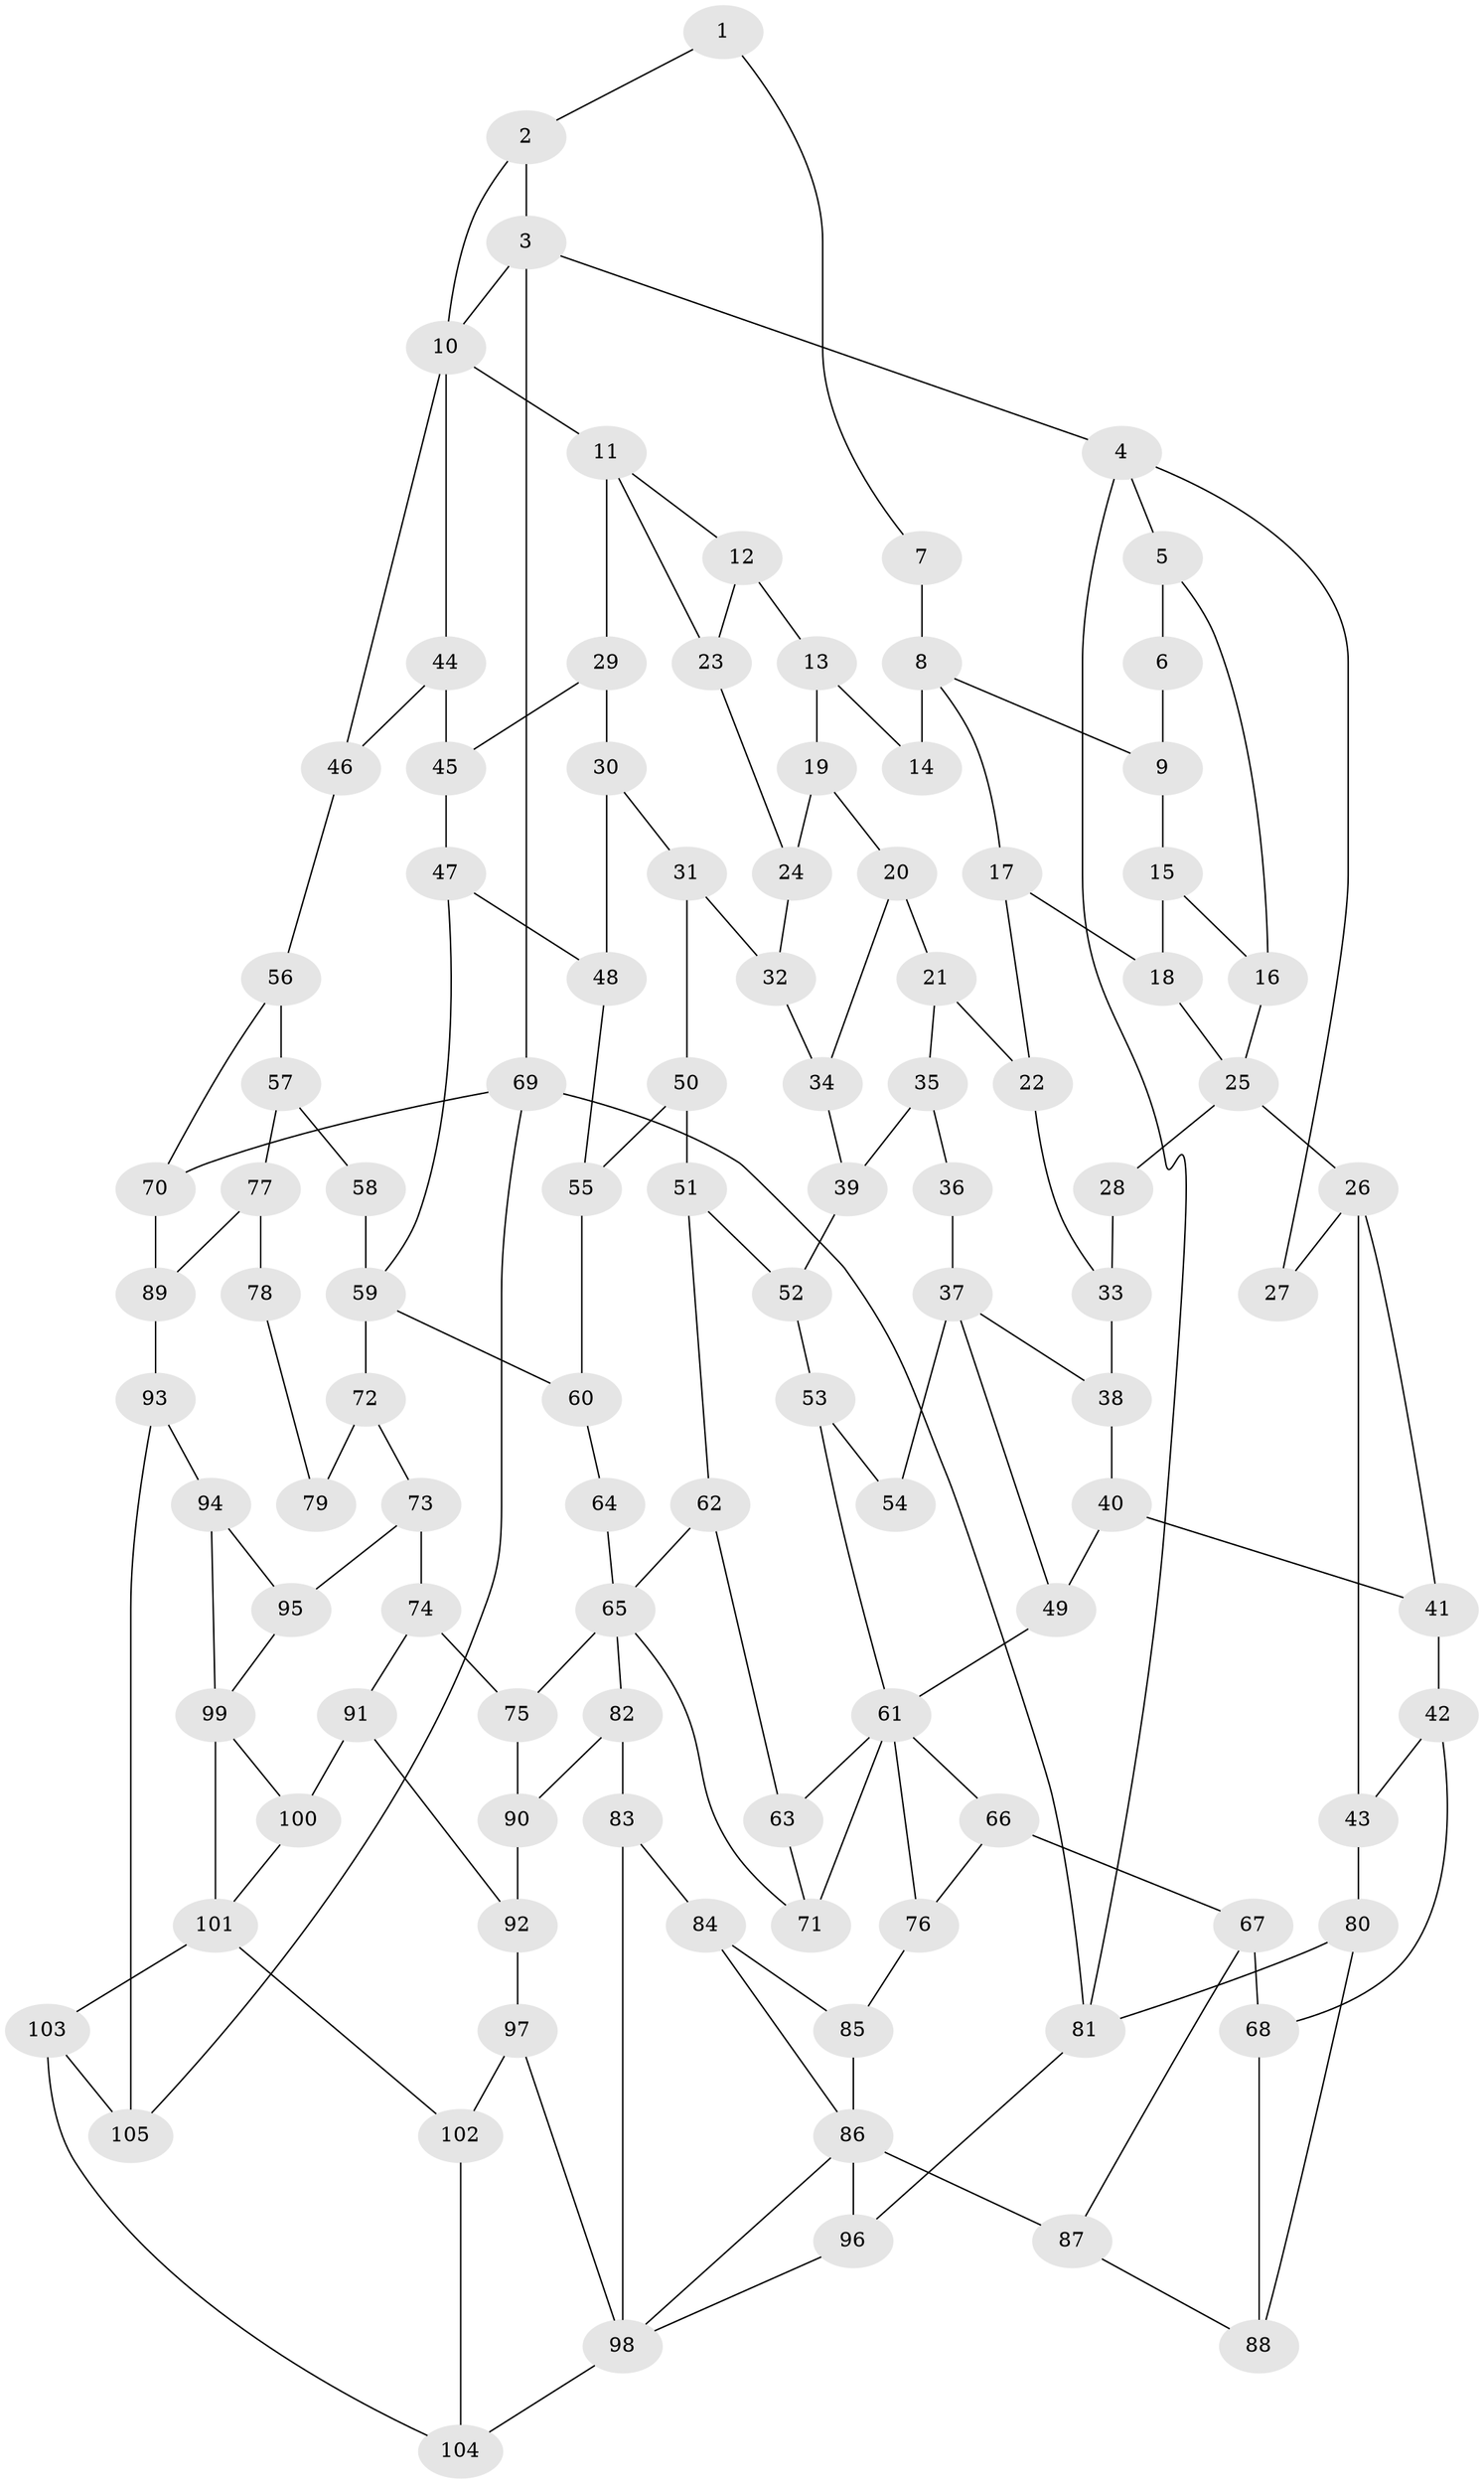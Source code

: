 // original degree distribution, {3: 0.013513513513513514, 4: 0.20270270270270271, 6: 0.1891891891891892, 5: 0.5945945945945946}
// Generated by graph-tools (version 1.1) at 2025/54/03/04/25 22:54:38]
// undirected, 105 vertices, 163 edges
graph export_dot {
  node [color=gray90,style=filled];
  1;
  2;
  3;
  4;
  5;
  6;
  7;
  8;
  9;
  10;
  11;
  12;
  13;
  14;
  15;
  16;
  17;
  18;
  19;
  20;
  21;
  22;
  23;
  24;
  25;
  26;
  27;
  28;
  29;
  30;
  31;
  32;
  33;
  34;
  35;
  36;
  37;
  38;
  39;
  40;
  41;
  42;
  43;
  44;
  45;
  46;
  47;
  48;
  49;
  50;
  51;
  52;
  53;
  54;
  55;
  56;
  57;
  58;
  59;
  60;
  61;
  62;
  63;
  64;
  65;
  66;
  67;
  68;
  69;
  70;
  71;
  72;
  73;
  74;
  75;
  76;
  77;
  78;
  79;
  80;
  81;
  82;
  83;
  84;
  85;
  86;
  87;
  88;
  89;
  90;
  91;
  92;
  93;
  94;
  95;
  96;
  97;
  98;
  99;
  100;
  101;
  102;
  103;
  104;
  105;
  1 -- 2 [weight=1.0];
  1 -- 7 [weight=1.0];
  2 -- 3 [weight=1.0];
  2 -- 10 [weight=1.0];
  3 -- 4 [weight=1.0];
  3 -- 10 [weight=1.0];
  3 -- 69 [weight=1.0];
  4 -- 5 [weight=1.0];
  4 -- 27 [weight=1.0];
  4 -- 81 [weight=1.0];
  5 -- 6 [weight=1.0];
  5 -- 16 [weight=1.0];
  6 -- 9 [weight=1.0];
  7 -- 8 [weight=2.0];
  8 -- 9 [weight=1.0];
  8 -- 14 [weight=2.0];
  8 -- 17 [weight=1.0];
  9 -- 15 [weight=1.0];
  10 -- 11 [weight=2.0];
  10 -- 44 [weight=1.0];
  10 -- 46 [weight=1.0];
  11 -- 12 [weight=1.0];
  11 -- 23 [weight=1.0];
  11 -- 29 [weight=1.0];
  12 -- 13 [weight=1.0];
  12 -- 23 [weight=1.0];
  13 -- 14 [weight=1.0];
  13 -- 19 [weight=1.0];
  15 -- 16 [weight=1.0];
  15 -- 18 [weight=1.0];
  16 -- 25 [weight=1.0];
  17 -- 18 [weight=1.0];
  17 -- 22 [weight=1.0];
  18 -- 25 [weight=1.0];
  19 -- 20 [weight=1.0];
  19 -- 24 [weight=1.0];
  20 -- 21 [weight=1.0];
  20 -- 34 [weight=1.0];
  21 -- 22 [weight=1.0];
  21 -- 35 [weight=1.0];
  22 -- 33 [weight=1.0];
  23 -- 24 [weight=1.0];
  24 -- 32 [weight=1.0];
  25 -- 26 [weight=2.0];
  25 -- 28 [weight=2.0];
  26 -- 27 [weight=2.0];
  26 -- 41 [weight=1.0];
  26 -- 43 [weight=1.0];
  28 -- 33 [weight=1.0];
  29 -- 30 [weight=1.0];
  29 -- 45 [weight=1.0];
  30 -- 31 [weight=1.0];
  30 -- 48 [weight=1.0];
  31 -- 32 [weight=1.0];
  31 -- 50 [weight=1.0];
  32 -- 34 [weight=1.0];
  33 -- 38 [weight=1.0];
  34 -- 39 [weight=1.0];
  35 -- 36 [weight=1.0];
  35 -- 39 [weight=1.0];
  36 -- 37 [weight=2.0];
  37 -- 38 [weight=1.0];
  37 -- 49 [weight=1.0];
  37 -- 54 [weight=2.0];
  38 -- 40 [weight=1.0];
  39 -- 52 [weight=1.0];
  40 -- 41 [weight=1.0];
  40 -- 49 [weight=1.0];
  41 -- 42 [weight=1.0];
  42 -- 43 [weight=1.0];
  42 -- 68 [weight=1.0];
  43 -- 80 [weight=1.0];
  44 -- 45 [weight=1.0];
  44 -- 46 [weight=1.0];
  45 -- 47 [weight=1.0];
  46 -- 56 [weight=1.0];
  47 -- 48 [weight=1.0];
  47 -- 59 [weight=1.0];
  48 -- 55 [weight=1.0];
  49 -- 61 [weight=1.0];
  50 -- 51 [weight=1.0];
  50 -- 55 [weight=1.0];
  51 -- 52 [weight=1.0];
  51 -- 62 [weight=1.0];
  52 -- 53 [weight=1.0];
  53 -- 54 [weight=1.0];
  53 -- 61 [weight=1.0];
  55 -- 60 [weight=1.0];
  56 -- 57 [weight=1.0];
  56 -- 70 [weight=1.0];
  57 -- 58 [weight=1.0];
  57 -- 77 [weight=1.0];
  58 -- 59 [weight=2.0];
  59 -- 60 [weight=1.0];
  59 -- 72 [weight=2.0];
  60 -- 64 [weight=1.0];
  61 -- 63 [weight=1.0];
  61 -- 66 [weight=1.0];
  61 -- 71 [weight=1.0];
  61 -- 76 [weight=1.0];
  62 -- 63 [weight=1.0];
  62 -- 65 [weight=1.0];
  63 -- 71 [weight=1.0];
  64 -- 65 [weight=2.0];
  65 -- 71 [weight=1.0];
  65 -- 75 [weight=1.0];
  65 -- 82 [weight=1.0];
  66 -- 67 [weight=1.0];
  66 -- 76 [weight=1.0];
  67 -- 68 [weight=1.0];
  67 -- 87 [weight=1.0];
  68 -- 88 [weight=1.0];
  69 -- 70 [weight=1.0];
  69 -- 81 [weight=1.0];
  69 -- 105 [weight=1.0];
  70 -- 89 [weight=1.0];
  72 -- 73 [weight=1.0];
  72 -- 79 [weight=2.0];
  73 -- 74 [weight=1.0];
  73 -- 95 [weight=1.0];
  74 -- 75 [weight=1.0];
  74 -- 91 [weight=1.0];
  75 -- 90 [weight=1.0];
  76 -- 85 [weight=1.0];
  77 -- 78 [weight=2.0];
  77 -- 89 [weight=1.0];
  78 -- 79 [weight=1.0];
  80 -- 81 [weight=1.0];
  80 -- 88 [weight=1.0];
  81 -- 96 [weight=1.0];
  82 -- 83 [weight=1.0];
  82 -- 90 [weight=1.0];
  83 -- 84 [weight=1.0];
  83 -- 98 [weight=1.0];
  84 -- 85 [weight=1.0];
  84 -- 86 [weight=1.0];
  85 -- 86 [weight=1.0];
  86 -- 87 [weight=2.0];
  86 -- 96 [weight=1.0];
  86 -- 98 [weight=1.0];
  87 -- 88 [weight=1.0];
  89 -- 93 [weight=1.0];
  90 -- 92 [weight=1.0];
  91 -- 92 [weight=1.0];
  91 -- 100 [weight=1.0];
  92 -- 97 [weight=1.0];
  93 -- 94 [weight=1.0];
  93 -- 105 [weight=1.0];
  94 -- 95 [weight=1.0];
  94 -- 99 [weight=1.0];
  95 -- 99 [weight=1.0];
  96 -- 98 [weight=1.0];
  97 -- 98 [weight=1.0];
  97 -- 102 [weight=1.0];
  98 -- 104 [weight=1.0];
  99 -- 100 [weight=1.0];
  99 -- 101 [weight=3.0];
  100 -- 101 [weight=1.0];
  101 -- 102 [weight=1.0];
  101 -- 103 [weight=1.0];
  102 -- 104 [weight=1.0];
  103 -- 104 [weight=1.0];
  103 -- 105 [weight=1.0];
}
